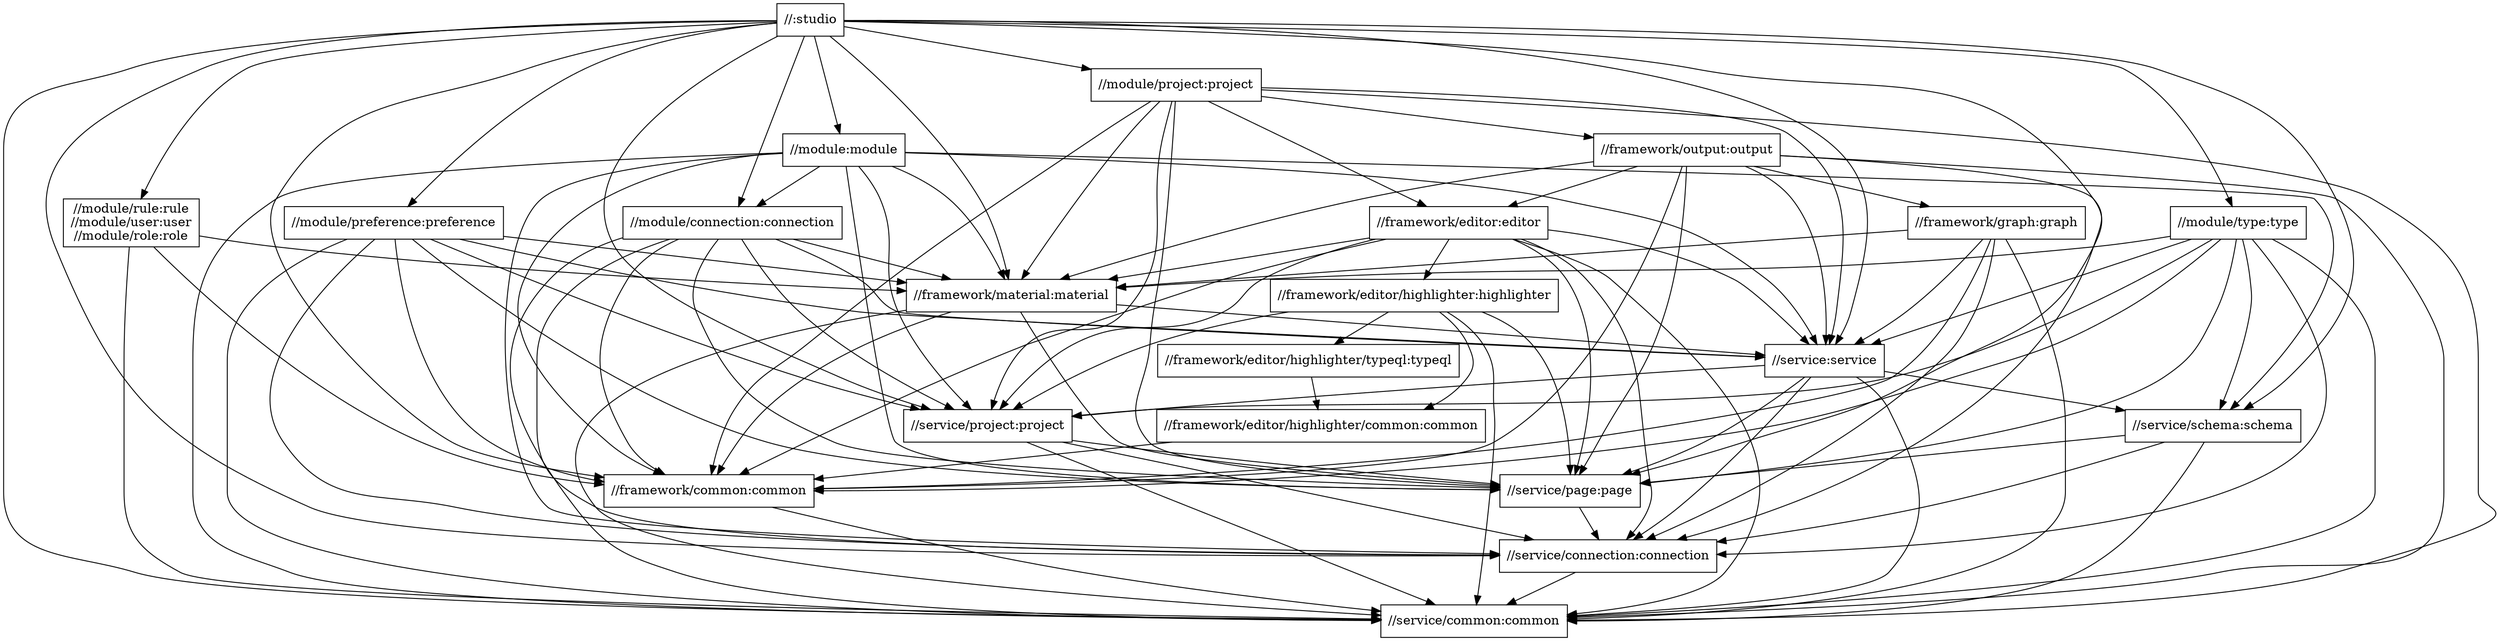 digraph mygraph {
  node [shape=box];
  "//:studio"
  "//:studio" -> "//framework/common:common"
  "//:studio" -> "//framework/material:material"
  "//:studio" -> "//module:module"
  "//:studio" -> "//module/connection:connection"
  "//:studio" -> "//module/preference:preference"
  "//:studio" -> "//module/project:project"
  "//:studio" -> "//module/rule:rule\n//module/user:user\n//module/role:role"
  "//:studio" -> "//module/type:type"
  "//:studio" -> "//service/schema:schema"
  "//:studio" -> "//service:service"
  "//:studio" -> "//service/common:common"
  "//:studio" -> "//service/connection:connection"
  "//:studio" -> "//service/page:page"
  "//:studio" -> "//service/project:project"
  "//module/type:type"
  "//module/type:type" -> "//framework/common:common"
  "//module/type:type" -> "//framework/material:material"
  "//module/type:type" -> "//service:service"
  "//module/type:type" -> "//service/common:common"
  "//module/type:type" -> "//service/connection:connection"
  "//module/type:type" -> "//service/page:page"
  "//module/type:type" -> "//service/project:project"
  "//module/type:type" -> "//service/schema:schema"
  "//module/rule:rule\n//module/user:user\n//module/role:role"
  "//module/rule:rule\n//module/user:user\n//module/role:role" -> "//framework/common:common"
  "//module/rule:rule\n//module/user:user\n//module/role:role" -> "//framework/material:material"
  "//module/rule:rule\n//module/user:user\n//module/role:role" -> "//service/common:common"
  "//module/project:project"
  "//module/project:project" -> "//framework/common:common"
  "//module/project:project" -> "//framework/editor:editor"
  "//module/project:project" -> "//framework/material:material"
  "//module/project:project" -> "//framework/output:output"
  "//module/project:project" -> "//service:service"
  "//module/project:project" -> "//service/common:common"
  "//module/project:project" -> "//service/page:page"
  "//module/project:project" -> "//service/project:project"
  "//module:module"
  "//module:module" -> "//framework/common:common"
  "//module:module" -> "//framework/material:material"
  "//module:module" -> "//module/connection:connection"
  "//module:module" -> "//service:service"
  "//module:module" -> "//service/common:common"
  "//module:module" -> "//service/connection:connection"
  "//module:module" -> "//service/page:page"
  "//module:module" -> "//service/project:project"
  "//module:module" -> "//service/schema:schema"
  "//module/preference:preference"
  "//module/preference:preference" -> "//framework/common:common"
  "//module/preference:preference" -> "//framework/material:material"
  "//module/preference:preference" -> "//service:service"
  "//module/preference:preference" -> "//service/common:common"
  "//module/preference:preference" -> "//service/connection:connection"
  "//module/preference:preference" -> "//service/page:page"
  "//module/preference:preference" -> "//service/project:project"
  "//module/connection:connection"
  "//module/connection:connection" -> "//framework/common:common"
  "//module/connection:connection" -> "//framework/material:material"
  "//module/connection:connection" -> "//service:service"
  "//module/connection:connection" -> "//service/common:common"
  "//module/connection:connection" -> "//service/connection:connection"
  "//module/connection:connection" -> "//service/page:page"
  "//module/connection:connection" -> "//service/project:project"
  "//framework/output:output"
  "//framework/output:output" -> "//framework/common:common"
  "//framework/output:output" -> "//framework/editor:editor"
  "//framework/output:output" -> "//framework/graph:graph"
  "//framework/output:output" -> "//framework/material:material"
  "//framework/output:output" -> "//service:service"
  "//framework/output:output" -> "//service/common:common"
  "//framework/output:output" -> "//service/connection:connection"
  "//framework/output:output" -> "//service/page:page"
  "//framework/editor:editor"
  "//framework/editor:editor" -> "//framework/common:common"
  "//framework/editor:editor" -> "//framework/editor/highlighter:highlighter"
  "//framework/editor:editor" -> "//framework/material:material"
  "//framework/editor:editor" -> "//service:service"
  "//framework/editor:editor" -> "//service/common:common"
  "//framework/editor:editor" -> "//service/connection:connection"
  "//framework/editor:editor" -> "//service/page:page"
  "//framework/editor:editor" -> "//service/project:project"
  "//framework/editor/highlighter:highlighter"
  "//framework/editor/highlighter:highlighter" -> "//framework/editor/highlighter/common:common"
  "//framework/editor/highlighter:highlighter" -> "//framework/editor/highlighter/typeql:typeql"
  "//framework/editor/highlighter:highlighter" -> "//service/common:common"
  "//framework/editor/highlighter:highlighter" -> "//service/page:page"
  "//framework/editor/highlighter:highlighter" -> "//service/project:project"
  "//framework/editor/highlighter/typeql:typeql"
  "//framework/editor/highlighter/typeql:typeql" -> "//framework/editor/highlighter/common:common"
  "//framework/editor/highlighter/common:common"
  "//framework/editor/highlighter/common:common" -> "//framework/common:common"
  "//framework/graph:graph"
  "//framework/graph:graph" -> "//framework/common:common"
  "//framework/graph:graph" -> "//framework/material:material"
  "//framework/graph:graph" -> "//service:service"
  "//framework/graph:graph" -> "//service/common:common"
  "//framework/graph:graph" -> "//service/connection:connection"
  "//framework/material:material"
  "//framework/material:material" -> "//framework/common:common"
  "//framework/material:material" -> "//service:service"
  "//framework/material:material" -> "//service/common:common"
  "//framework/material:material" -> "//service/page:page"
  "//framework/common:common"
  "//framework/common:common" -> "//service/common:common"
  "//service:service"
  "//service:service" -> "//service/common:common"
  "//service:service" -> "//service/connection:connection"
  "//service:service" -> "//service/page:page"
  "//service:service" -> "//service/project:project"
  "//service:service" -> "//service/schema:schema"
  "//service/schema:schema"
  "//service/schema:schema" -> "//service/common:common"
  "//service/schema:schema" -> "//service/connection:connection"
  "//service/schema:schema" -> "//service/page:page"
  "//service/project:project"
  "//service/project:project" -> "//service/common:common"
  "//service/project:project" -> "//service/connection:connection"
  "//service/project:project" -> "//service/page:page"
  "//service/page:page"
  "//service/page:page" -> "//service/connection:connection"
  "//service/connection:connection"
  "//service/connection:connection" -> "//service/common:common"
  "//service/common:common"
}
